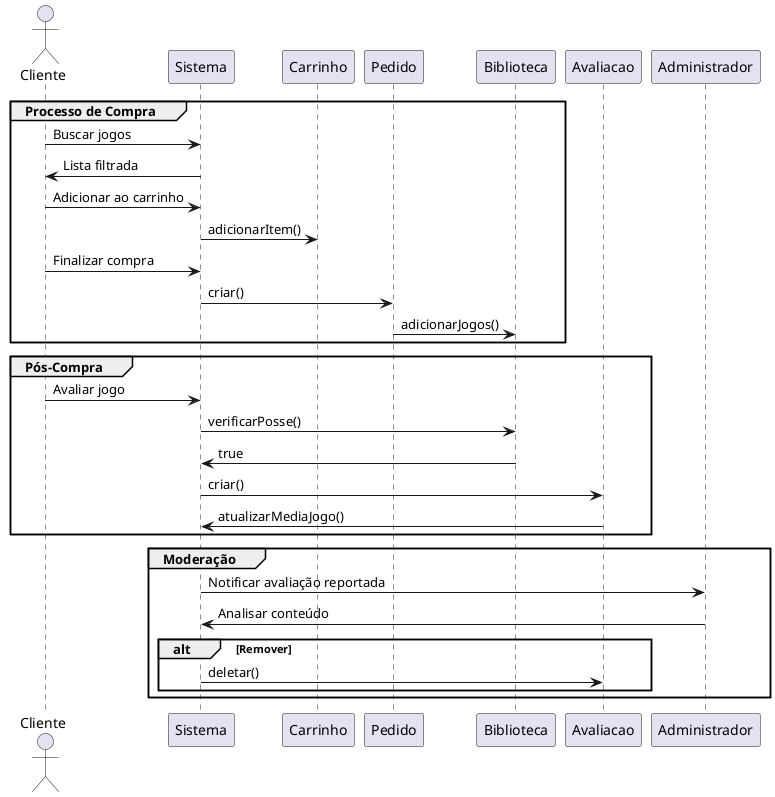 @startuml sequence_completo
actor Cliente
participant "Sistema" as S
participant Carrinho
participant Pedido
participant Biblioteca
participant Avaliacao

group Processo de Compra
    Cliente -> S: Buscar jogos
    S -> Cliente: Lista filtrada
    Cliente -> S: Adicionar ao carrinho
    S -> Carrinho: adicionarItem()
    Cliente -> S: Finalizar compra
    S -> Pedido: criar()
    Pedido -> Biblioteca: adicionarJogos()
end

group Pós-Compra
    Cliente -> S: Avaliar jogo
    S -> Biblioteca: verificarPosse()
    Biblioteca -> S: true
    S -> Avaliacao: criar()
    Avaliacao -> S: atualizarMediaJogo()
end

group Moderação
    S -> Administrador: Notificar avaliação reportada
    Administrador -> S: Analisar conteúdo
    alt Remover
        S -> Avaliacao: deletar()
    end
end
@enduml